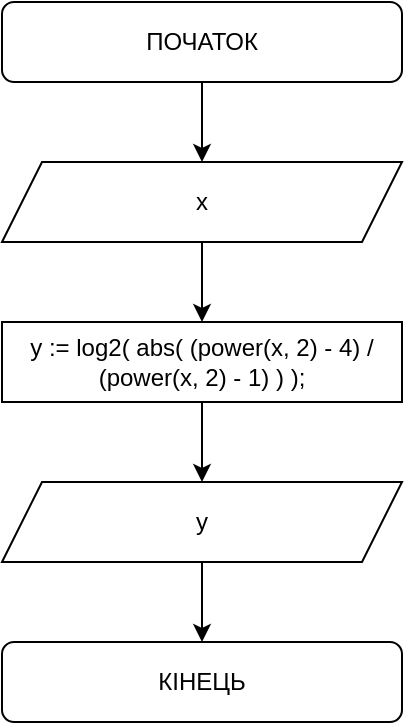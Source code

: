 <mxfile version="16.5.1" type="device"><diagram id="WBaBgGw4KezjzCOjNlUQ" name="Страница 1"><mxGraphModel dx="868" dy="563" grid="1" gridSize="10" guides="1" tooltips="1" connect="1" arrows="1" fold="1" page="1" pageScale="1" pageWidth="827" pageHeight="1169" math="0" shadow="0"><root><mxCell id="0"/><mxCell id="1" parent="0"/><mxCell id="C-37cpgAwjsRWKrbqdAk-1" value="" style="edgeStyle=orthogonalEdgeStyle;rounded=0;orthogonalLoop=1;jettySize=auto;html=1;" parent="1" source="C-37cpgAwjsRWKrbqdAk-2" target="C-37cpgAwjsRWKrbqdAk-4" edge="1"><mxGeometry relative="1" as="geometry"/></mxCell><mxCell id="C-37cpgAwjsRWKrbqdAk-2" value="ПОЧАТОК" style="rounded=1;whiteSpace=wrap;html=1;" parent="1" vertex="1"><mxGeometry x="320" y="40" width="200" height="40" as="geometry"/></mxCell><mxCell id="C-37cpgAwjsRWKrbqdAk-3" value="" style="edgeStyle=orthogonalEdgeStyle;rounded=0;orthogonalLoop=1;jettySize=auto;html=1;" parent="1" source="C-37cpgAwjsRWKrbqdAk-4" target="C-37cpgAwjsRWKrbqdAk-6" edge="1"><mxGeometry relative="1" as="geometry"/></mxCell><mxCell id="C-37cpgAwjsRWKrbqdAk-4" value="x" style="shape=parallelogram;perimeter=parallelogramPerimeter;whiteSpace=wrap;html=1;fixedSize=1;" parent="1" vertex="1"><mxGeometry x="320" y="120" width="200" height="40" as="geometry"/></mxCell><mxCell id="C-37cpgAwjsRWKrbqdAk-5" value="" style="edgeStyle=orthogonalEdgeStyle;rounded=0;orthogonalLoop=1;jettySize=auto;html=1;" parent="1" source="C-37cpgAwjsRWKrbqdAk-6" target="C-37cpgAwjsRWKrbqdAk-8" edge="1"><mxGeometry relative="1" as="geometry"/></mxCell><mxCell id="C-37cpgAwjsRWKrbqdAk-6" value="y := log2( abs( (power(x, 2) - 4) / (power(x, 2) - 1) ) );" style="rounded=0;whiteSpace=wrap;html=1;" parent="1" vertex="1"><mxGeometry x="320" y="200" width="200" height="40" as="geometry"/></mxCell><mxCell id="C-37cpgAwjsRWKrbqdAk-7" value="" style="edgeStyle=orthogonalEdgeStyle;rounded=0;orthogonalLoop=1;jettySize=auto;html=1;" parent="1" source="C-37cpgAwjsRWKrbqdAk-8" target="C-37cpgAwjsRWKrbqdAk-9" edge="1"><mxGeometry relative="1" as="geometry"/></mxCell><mxCell id="C-37cpgAwjsRWKrbqdAk-8" value="y" style="shape=parallelogram;perimeter=parallelogramPerimeter;whiteSpace=wrap;html=1;fixedSize=1;" parent="1" vertex="1"><mxGeometry x="320" y="280" width="200" height="40" as="geometry"/></mxCell><mxCell id="C-37cpgAwjsRWKrbqdAk-9" value="КІНЕЦЬ" style="rounded=1;whiteSpace=wrap;html=1;" parent="1" vertex="1"><mxGeometry x="320" y="360" width="200" height="40" as="geometry"/></mxCell></root></mxGraphModel></diagram></mxfile>